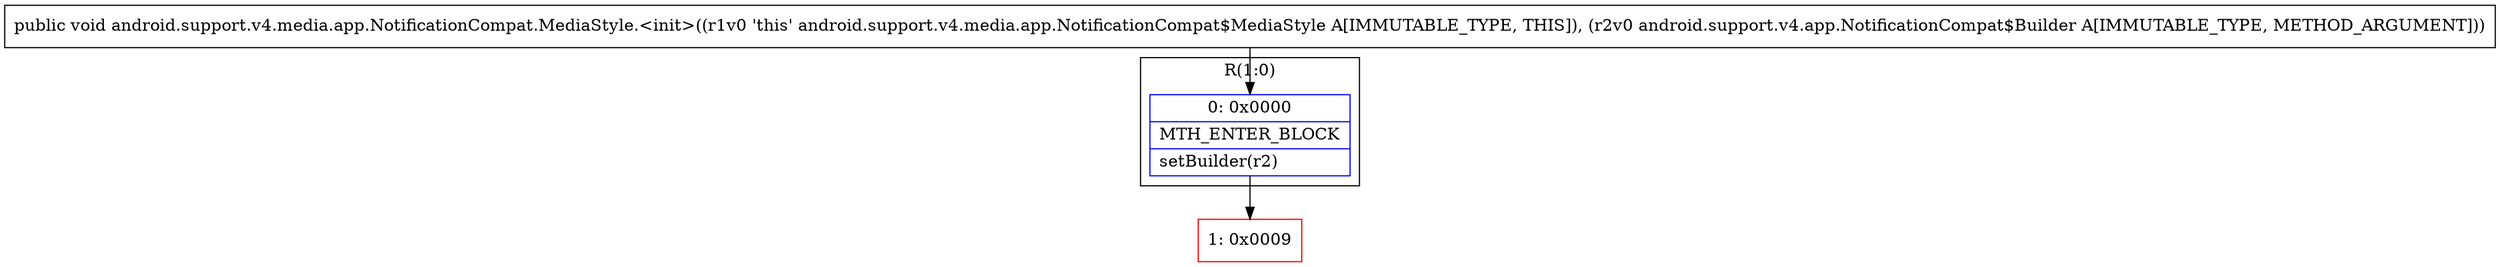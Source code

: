 digraph "CFG forandroid.support.v4.media.app.NotificationCompat.MediaStyle.\<init\>(Landroid\/support\/v4\/app\/NotificationCompat$Builder;)V" {
subgraph cluster_Region_234180100 {
label = "R(1:0)";
node [shape=record,color=blue];
Node_0 [shape=record,label="{0\:\ 0x0000|MTH_ENTER_BLOCK\l|setBuilder(r2)\l}"];
}
Node_1 [shape=record,color=red,label="{1\:\ 0x0009}"];
MethodNode[shape=record,label="{public void android.support.v4.media.app.NotificationCompat.MediaStyle.\<init\>((r1v0 'this' android.support.v4.media.app.NotificationCompat$MediaStyle A[IMMUTABLE_TYPE, THIS]), (r2v0 android.support.v4.app.NotificationCompat$Builder A[IMMUTABLE_TYPE, METHOD_ARGUMENT])) }"];
MethodNode -> Node_0;
Node_0 -> Node_1;
}

